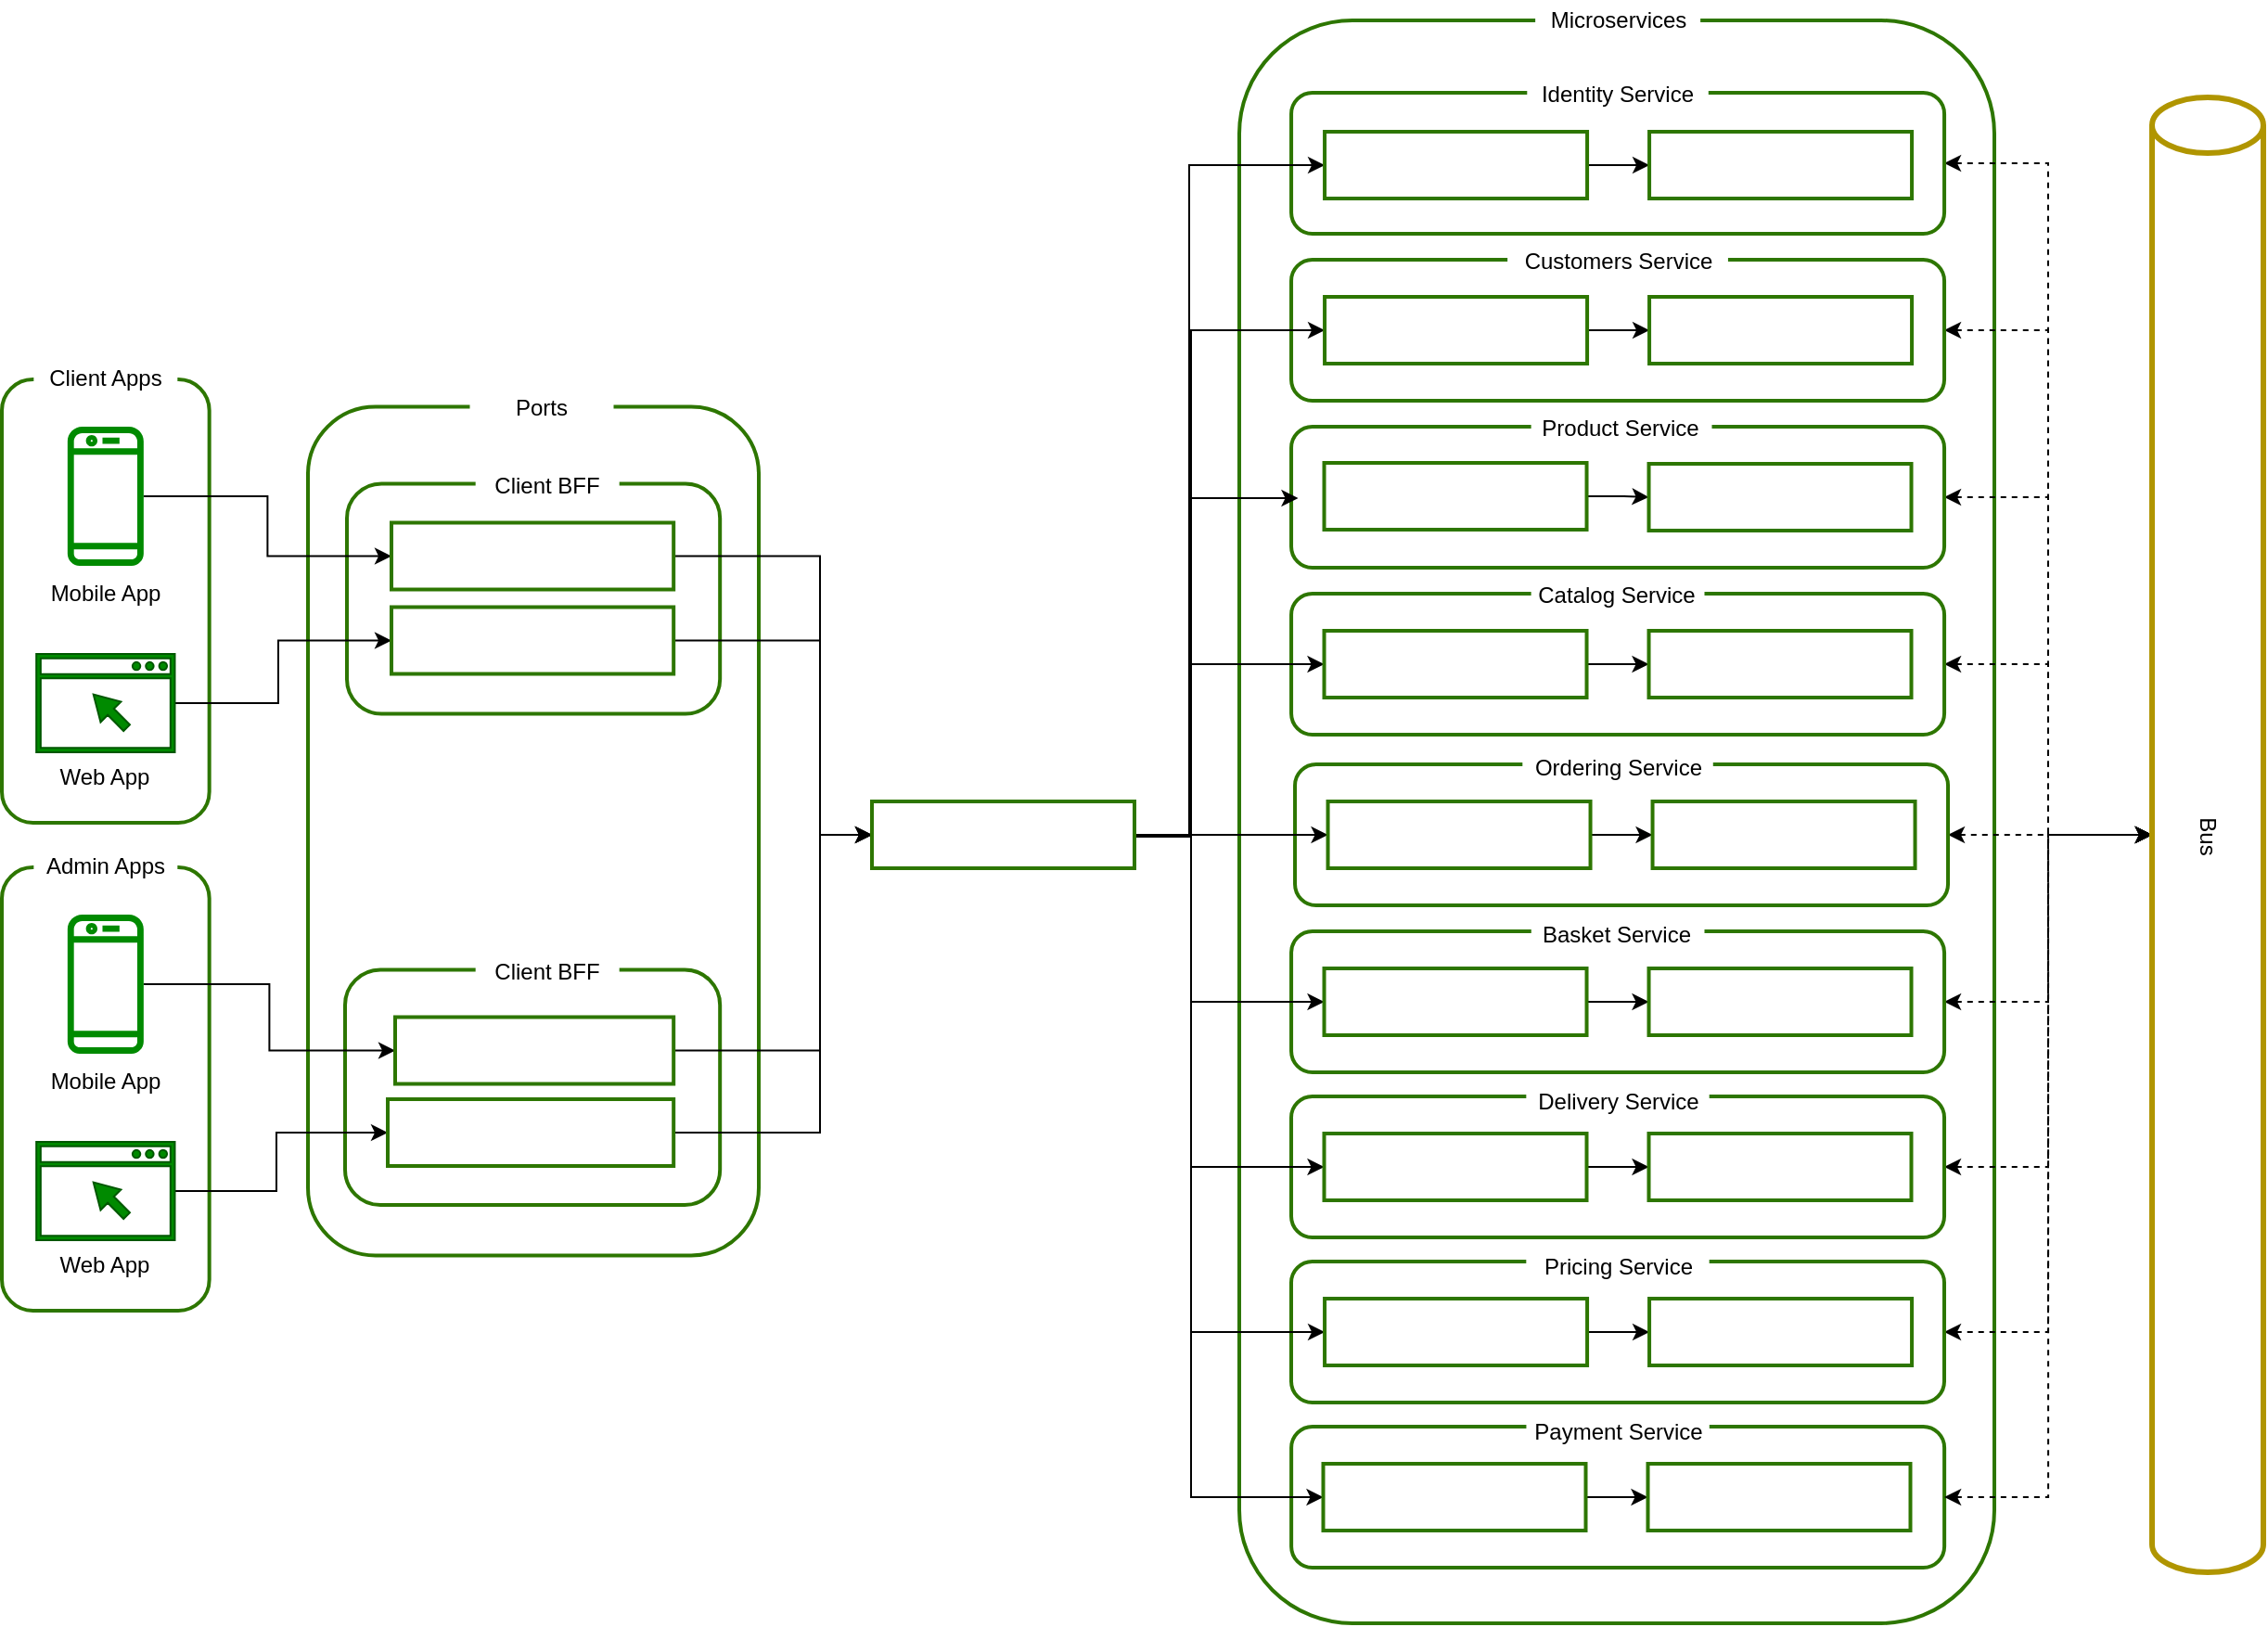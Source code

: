 <mxfile version="22.1.18" type="device">
  <diagram name="Page-1" id="bdQGN5pIrFs5_IVo6B-Q">
    <mxGraphModel dx="2074" dy="836" grid="0" gridSize="10" guides="1" tooltips="1" connect="1" arrows="1" fold="1" page="1" pageScale="1" pageWidth="1654" pageHeight="2336" background="none" math="0" shadow="0">
      <root>
        <mxCell id="0" />
        <mxCell id="1" parent="0" />
        <mxCell id="aueniZfWYt8jJbDQuJ_Y-94" value="" style="rounded=1;whiteSpace=wrap;html=1;fillColor=none;fontColor=#ffffff;strokeColor=#2D7600;strokeWidth=2;" parent="1" vertex="1">
          <mxGeometry x="765.06" y="815" width="352" height="76" as="geometry" />
        </mxCell>
        <mxCell id="neN4jb0UzOB4Iaav8h2Q-6" value="" style="rounded=1;whiteSpace=wrap;html=1;fillColor=none;fontColor=#ffffff;strokeColor=#2D7600;strokeWidth=2;" parent="1" vertex="1">
          <mxGeometry x="235" y="265.25" width="243" height="457.5" as="geometry" />
        </mxCell>
        <mxCell id="neN4jb0UzOB4Iaav8h2Q-7" value="Ports" style="text;html=1;strokeColor=none;fillColor=default;align=center;verticalAlign=middle;whiteSpace=wrap;rounded=0;" parent="1" vertex="1">
          <mxGeometry x="322.25" y="255.25" width="77.5" height="21.5" as="geometry" />
        </mxCell>
        <mxCell id="neN4jb0UzOB4Iaav8h2Q-3" value="" style="rounded=1;whiteSpace=wrap;html=1;fillColor=none;fontColor=#ffffff;strokeColor=#2D7600;strokeWidth=2;" parent="1" vertex="1">
          <mxGeometry x="737" y="57" width="407" height="864" as="geometry" />
        </mxCell>
        <mxCell id="neN4jb0UzOB4Iaav8h2Q-4" value="Microservices" style="text;html=1;strokeColor=none;fillColor=default;align=center;verticalAlign=middle;whiteSpace=wrap;rounded=0;" parent="1" vertex="1">
          <mxGeometry x="896.56" y="46" width="89" height="21.5" as="geometry" />
        </mxCell>
        <mxCell id="aueniZfWYt8jJbDQuJ_Y-117" style="edgeStyle=orthogonalEdgeStyle;rounded=0;orthogonalLoop=1;jettySize=auto;html=1;exitX=1;exitY=0.5;exitDx=0;exitDy=0;entryX=0;entryY=0.5;entryDx=0;entryDy=0;startArrow=classic;startFill=1;dashed=1;entryPerimeter=0;" parent="1" source="aueniZfWYt8jJbDQuJ_Y-90" target="neN4jb0UzOB4Iaav8h2Q-1" edge="1">
          <mxGeometry relative="1" as="geometry">
            <mxPoint x="1228.94" y="496" as="targetPoint" />
          </mxGeometry>
        </mxCell>
        <mxCell id="aueniZfWYt8jJbDQuJ_Y-90" value="" style="rounded=1;whiteSpace=wrap;html=1;fillColor=none;fontColor=#ffffff;strokeColor=#2D7600;strokeWidth=2;" parent="1" vertex="1">
          <mxGeometry x="765.01" y="637" width="352" height="76" as="geometry" />
        </mxCell>
        <mxCell id="aueniZfWYt8jJbDQuJ_Y-91" value="Delivery Service" style="text;html=1;strokeColor=none;fillColor=default;align=center;verticalAlign=middle;whiteSpace=wrap;rounded=0;" parent="1" vertex="1">
          <mxGeometry x="891.67" y="629" width="98.67" height="21.5" as="geometry" />
        </mxCell>
        <mxCell id="aueniZfWYt8jJbDQuJ_Y-112" style="edgeStyle=orthogonalEdgeStyle;rounded=0;orthogonalLoop=1;jettySize=auto;html=1;entryX=0;entryY=0.5;entryDx=0;entryDy=0;startArrow=classic;startFill=1;dashed=1;entryPerimeter=0;" parent="1" source="aueniZfWYt8jJbDQuJ_Y-79" target="neN4jb0UzOB4Iaav8h2Q-1" edge="1">
          <mxGeometry relative="1" as="geometry">
            <mxPoint x="1228.94" y="496" as="targetPoint" />
          </mxGeometry>
        </mxCell>
        <mxCell id="aueniZfWYt8jJbDQuJ_Y-79" value="" style="rounded=1;whiteSpace=wrap;html=1;fillColor=none;fontColor=#ffffff;strokeColor=#2D7600;strokeWidth=2;" parent="1" vertex="1">
          <mxGeometry x="765.02" y="276" width="352" height="76" as="geometry" />
        </mxCell>
        <mxCell id="aueniZfWYt8jJbDQuJ_Y-118" style="edgeStyle=orthogonalEdgeStyle;rounded=0;orthogonalLoop=1;jettySize=auto;html=1;exitX=1;exitY=0.5;exitDx=0;exitDy=0;entryX=0;entryY=0.5;entryDx=0;entryDy=0;startArrow=classic;startFill=1;dashed=1;entryPerimeter=0;" parent="1" source="aueniZfWYt8jJbDQuJ_Y-92" target="neN4jb0UzOB4Iaav8h2Q-1" edge="1">
          <mxGeometry relative="1" as="geometry">
            <mxPoint x="1228.94" y="496" as="targetPoint" />
          </mxGeometry>
        </mxCell>
        <mxCell id="aueniZfWYt8jJbDQuJ_Y-92" value="" style="rounded=1;whiteSpace=wrap;html=1;fillColor=none;fontColor=#ffffff;strokeColor=#2D7600;strokeWidth=2;" parent="1" vertex="1">
          <mxGeometry x="765.0" y="726" width="352" height="76" as="geometry" />
        </mxCell>
        <mxCell id="aueniZfWYt8jJbDQuJ_Y-93" value="Pricing Service" style="text;html=1;strokeColor=none;fillColor=default;align=center;verticalAlign=middle;whiteSpace=wrap;rounded=0;" parent="1" vertex="1">
          <mxGeometry x="891.66" y="718" width="98.67" height="21.5" as="geometry" />
        </mxCell>
        <mxCell id="aueniZfWYt8jJbDQuJ_Y-116" style="edgeStyle=orthogonalEdgeStyle;rounded=0;orthogonalLoop=1;jettySize=auto;html=1;exitX=1;exitY=0.5;exitDx=0;exitDy=0;entryX=0;entryY=0.5;entryDx=0;entryDy=0;startArrow=classic;startFill=1;dashed=1;entryPerimeter=0;" parent="1" source="aueniZfWYt8jJbDQuJ_Y-88" target="neN4jb0UzOB4Iaav8h2Q-1" edge="1">
          <mxGeometry relative="1" as="geometry">
            <mxPoint x="1228.94" y="496" as="targetPoint" />
          </mxGeometry>
        </mxCell>
        <mxCell id="aueniZfWYt8jJbDQuJ_Y-88" value="" style="rounded=1;whiteSpace=wrap;html=1;fillColor=none;fontColor=#ffffff;strokeColor=#2D7600;strokeWidth=2;" parent="1" vertex="1">
          <mxGeometry x="765.03" y="548" width="352" height="76" as="geometry" />
        </mxCell>
        <mxCell id="aueniZfWYt8jJbDQuJ_Y-89" value="Basket Service" style="text;html=1;strokeColor=none;fillColor=default;align=center;verticalAlign=middle;whiteSpace=wrap;rounded=0;" parent="1" vertex="1">
          <mxGeometry x="894.38" y="539" width="93.37" height="21.5" as="geometry" />
        </mxCell>
        <mxCell id="aueniZfWYt8jJbDQuJ_Y-114" style="edgeStyle=orthogonalEdgeStyle;rounded=0;orthogonalLoop=1;jettySize=auto;html=1;exitX=1;exitY=0.5;exitDx=0;exitDy=0;entryX=0;entryY=0.5;entryDx=0;entryDy=0;startArrow=classic;startFill=1;dashed=1;entryPerimeter=0;" parent="1" source="aueniZfWYt8jJbDQuJ_Y-86" target="neN4jb0UzOB4Iaav8h2Q-1" edge="1">
          <mxGeometry relative="1" as="geometry">
            <mxPoint x="1228.94" y="496" as="targetPoint" />
          </mxGeometry>
        </mxCell>
        <mxCell id="aueniZfWYt8jJbDQuJ_Y-86" value="" style="rounded=1;whiteSpace=wrap;html=1;fillColor=none;fontColor=#ffffff;strokeColor=#2D7600;strokeWidth=2;" parent="1" vertex="1">
          <mxGeometry x="767.02" y="458" width="352" height="76" as="geometry" />
        </mxCell>
        <mxCell id="aueniZfWYt8jJbDQuJ_Y-87" value="Ordering Service" style="text;html=1;strokeColor=none;fillColor=default;align=center;verticalAlign=middle;whiteSpace=wrap;rounded=0;" parent="1" vertex="1">
          <mxGeometry x="889.65" y="449.5" width="102.73" height="21.5" as="geometry" />
        </mxCell>
        <mxCell id="aueniZfWYt8jJbDQuJ_Y-113" style="edgeStyle=orthogonalEdgeStyle;rounded=0;orthogonalLoop=1;jettySize=auto;html=1;exitX=1;exitY=0.5;exitDx=0;exitDy=0;entryX=0;entryY=0.5;entryDx=0;entryDy=0;startArrow=classic;startFill=1;dashed=1;entryPerimeter=0;" parent="1" source="aueniZfWYt8jJbDQuJ_Y-81" target="neN4jb0UzOB4Iaav8h2Q-1" edge="1">
          <mxGeometry relative="1" as="geometry">
            <mxPoint x="1228.94" y="496" as="targetPoint" />
          </mxGeometry>
        </mxCell>
        <mxCell id="aueniZfWYt8jJbDQuJ_Y-81" value="" style="rounded=1;whiteSpace=wrap;html=1;fillColor=none;fontColor=#ffffff;strokeColor=#2D7600;strokeWidth=2;" parent="1" vertex="1">
          <mxGeometry x="765.03" y="366" width="352" height="76" as="geometry" />
        </mxCell>
        <mxCell id="aueniZfWYt8jJbDQuJ_Y-82" value="Catalog Service" style="text;html=1;strokeColor=none;fillColor=default;align=center;verticalAlign=middle;whiteSpace=wrap;rounded=0;" parent="1" vertex="1">
          <mxGeometry x="894.31" y="356" width="93.44" height="21.5" as="geometry" />
        </mxCell>
        <mxCell id="aueniZfWYt8jJbDQuJ_Y-111" style="edgeStyle=orthogonalEdgeStyle;rounded=0;orthogonalLoop=1;jettySize=auto;html=1;exitX=1;exitY=0.5;exitDx=0;exitDy=0;entryX=0;entryY=0.5;entryDx=0;entryDy=0;startArrow=classic;startFill=1;dashed=1;entryPerimeter=0;" parent="1" source="aueniZfWYt8jJbDQuJ_Y-77" target="neN4jb0UzOB4Iaav8h2Q-1" edge="1">
          <mxGeometry relative="1" as="geometry">
            <mxPoint x="1228.94" y="496" as="targetPoint" />
          </mxGeometry>
        </mxCell>
        <mxCell id="aueniZfWYt8jJbDQuJ_Y-77" value="" style="rounded=1;whiteSpace=wrap;html=1;fillColor=none;fontColor=#ffffff;strokeColor=#2D7600;strokeWidth=2;" parent="1" vertex="1">
          <mxGeometry x="765.02" y="186" width="352" height="76" as="geometry" />
        </mxCell>
        <mxCell id="aueniZfWYt8jJbDQuJ_Y-78" value="Customers Service" style="text;html=1;strokeColor=none;fillColor=default;align=center;verticalAlign=middle;whiteSpace=wrap;rounded=0;" parent="1" vertex="1">
          <mxGeometry x="881.57" y="176" width="118.89" height="21.5" as="geometry" />
        </mxCell>
        <mxCell id="aueniZfWYt8jJbDQuJ_Y-110" style="edgeStyle=orthogonalEdgeStyle;rounded=0;orthogonalLoop=1;jettySize=auto;html=1;entryX=0;entryY=0.5;entryDx=0;entryDy=0;startArrow=classic;startFill=1;dashed=1;entryPerimeter=0;" parent="1" source="aueniZfWYt8jJbDQuJ_Y-75" target="neN4jb0UzOB4Iaav8h2Q-1" edge="1">
          <mxGeometry relative="1" as="geometry">
            <mxPoint x="1228.94" y="496" as="targetPoint" />
          </mxGeometry>
        </mxCell>
        <mxCell id="aueniZfWYt8jJbDQuJ_Y-75" value="" style="rounded=1;whiteSpace=wrap;html=1;fillColor=none;fontColor=#ffffff;strokeColor=#2D7600;strokeWidth=2;" parent="1" vertex="1">
          <mxGeometry x="765.03" y="96" width="352" height="76" as="geometry" />
        </mxCell>
        <mxCell id="aueniZfWYt8jJbDQuJ_Y-76" value="Identity Service" style="text;html=1;strokeColor=none;fillColor=default;align=center;verticalAlign=middle;whiteSpace=wrap;rounded=0;" parent="1" vertex="1">
          <mxGeometry x="892.15" y="86" width="97.75" height="21.5" as="geometry" />
        </mxCell>
        <mxCell id="aueniZfWYt8jJbDQuJ_Y-46" value="" style="rounded=1;whiteSpace=wrap;html=1;fillColor=none;fontColor=#ffffff;strokeColor=#2D7600;strokeWidth=2;" parent="1" vertex="1">
          <mxGeometry x="255" y="568.75" width="202.09" height="126.75" as="geometry" />
        </mxCell>
        <mxCell id="aueniZfWYt8jJbDQuJ_Y-47" value="Client BFF" style="text;html=1;strokeColor=none;fillColor=default;align=center;verticalAlign=middle;whiteSpace=wrap;rounded=0;" parent="1" vertex="1">
          <mxGeometry x="325.34" y="558.75" width="77.5" height="21.5" as="geometry" />
        </mxCell>
        <mxCell id="aueniZfWYt8jJbDQuJ_Y-44" value="" style="rounded=1;whiteSpace=wrap;html=1;fillColor=none;fontColor=#ffffff;strokeColor=#2D7600;strokeWidth=2;" parent="1" vertex="1">
          <mxGeometry x="256" y="306.75" width="201.09" height="124" as="geometry" />
        </mxCell>
        <mxCell id="aueniZfWYt8jJbDQuJ_Y-45" value="Client BFF" style="text;html=1;strokeColor=none;fillColor=default;align=center;verticalAlign=middle;whiteSpace=wrap;rounded=0;" parent="1" vertex="1">
          <mxGeometry x="325.34" y="296.75" width="77.5" height="21.5" as="geometry" />
        </mxCell>
        <mxCell id="aueniZfWYt8jJbDQuJ_Y-22" value="" style="rounded=1;whiteSpace=wrap;html=1;fillColor=none;fontColor=#ffffff;strokeColor=#2D7600;strokeWidth=2;" parent="1" vertex="1">
          <mxGeometry x="70" y="250.5" width="111.83" height="239" as="geometry" />
        </mxCell>
        <mxCell id="aueniZfWYt8jJbDQuJ_Y-28" value="" style="rounded=1;whiteSpace=wrap;html=1;fillColor=none;fontColor=#ffffff;strokeColor=#2D7600;strokeWidth=2;" parent="1" vertex="1">
          <mxGeometry x="70" y="513.5" width="111.83" height="239" as="geometry" />
        </mxCell>
        <mxCell id="neN4jb0UzOB4Iaav8h2Q-8" style="edgeStyle=orthogonalEdgeStyle;rounded=0;orthogonalLoop=1;jettySize=auto;html=1;entryX=0;entryY=0.5;entryDx=0;entryDy=0;" parent="1" source="aueniZfWYt8jJbDQuJ_Y-2" target="aueniZfWYt8jJbDQuJ_Y-18" edge="1">
          <mxGeometry relative="1" as="geometry" />
        </mxCell>
        <mxCell id="aueniZfWYt8jJbDQuJ_Y-2" value="" style="sketch=0;outlineConnect=0;fontColor=#ffffff;fillColor=#008a00;strokeColor=#005700;dashed=0;verticalLabelPosition=bottom;verticalAlign=top;align=center;html=1;fontSize=12;fontStyle=0;aspect=fixed;pointerEvents=1;shape=mxgraph.aws4.mobile_client;" parent="1" vertex="1">
          <mxGeometry x="105.42" y="274.5" width="41" height="78" as="geometry" />
        </mxCell>
        <mxCell id="neN4jb0UzOB4Iaav8h2Q-9" style="edgeStyle=orthogonalEdgeStyle;rounded=0;orthogonalLoop=1;jettySize=auto;html=1;entryX=0;entryY=0.5;entryDx=0;entryDy=0;" parent="1" source="aueniZfWYt8jJbDQuJ_Y-5" target="aueniZfWYt8jJbDQuJ_Y-19" edge="1">
          <mxGeometry relative="1" as="geometry">
            <Array as="points">
              <mxPoint x="219" y="425" />
              <mxPoint x="219" y="391" />
            </Array>
          </mxGeometry>
        </mxCell>
        <mxCell id="aueniZfWYt8jJbDQuJ_Y-5" value="" style="sketch=0;pointerEvents=1;shadow=0;dashed=0;html=1;strokeColor=#005700;fillColor=#008a00;aspect=fixed;labelPosition=center;verticalLabelPosition=bottom;verticalAlign=top;align=center;outlineConnect=0;shape=mxgraph.vvd.web_browser;fontColor=#ffffff;" parent="1" vertex="1">
          <mxGeometry x="88.59" y="398.5" width="74.65" height="53" as="geometry" />
        </mxCell>
        <mxCell id="aueniZfWYt8jJbDQuJ_Y-11" value="Mobile App" style="text;html=1;strokeColor=none;fillColor=none;align=center;verticalAlign=middle;whiteSpace=wrap;rounded=0;" parent="1" vertex="1">
          <mxGeometry x="90.92" y="355.5" width="70" height="21.5" as="geometry" />
        </mxCell>
        <mxCell id="aueniZfWYt8jJbDQuJ_Y-12" value="Web App" style="text;html=1;strokeColor=none;fillColor=none;align=center;verticalAlign=middle;whiteSpace=wrap;rounded=0;" parent="1" vertex="1">
          <mxGeometry x="99.24" y="454.5" width="53.35" height="21.5" as="geometry" />
        </mxCell>
        <mxCell id="aueniZfWYt8jJbDQuJ_Y-39" style="edgeStyle=orthogonalEdgeStyle;rounded=0;orthogonalLoop=1;jettySize=auto;html=1;entryX=0;entryY=0.5;entryDx=0;entryDy=0;" parent="1" source="aueniZfWYt8jJbDQuJ_Y-18" target="aueniZfWYt8jJbDQuJ_Y-32" edge="1">
          <mxGeometry relative="1" as="geometry">
            <Array as="points">
              <mxPoint x="511" y="346" />
              <mxPoint x="511" y="496" />
            </Array>
          </mxGeometry>
        </mxCell>
        <mxCell id="aueniZfWYt8jJbDQuJ_Y-18" value="Client Mobile BFF (6004)" style="rounded=0;whiteSpace=wrap;html=1;fillColor=none;fontColor=#ffffff;strokeColor=#2D7600;strokeWidth=2;" parent="1" vertex="1">
          <mxGeometry x="280" y="327.75" width="152.09" height="36" as="geometry" />
        </mxCell>
        <mxCell id="aueniZfWYt8jJbDQuJ_Y-40" style="edgeStyle=orthogonalEdgeStyle;rounded=0;orthogonalLoop=1;jettySize=auto;html=1;entryX=0;entryY=0.5;entryDx=0;entryDy=0;" parent="1" source="aueniZfWYt8jJbDQuJ_Y-19" target="aueniZfWYt8jJbDQuJ_Y-32" edge="1">
          <mxGeometry relative="1" as="geometry">
            <Array as="points">
              <mxPoint x="511" y="391" />
              <mxPoint x="511" y="496" />
            </Array>
          </mxGeometry>
        </mxCell>
        <mxCell id="aueniZfWYt8jJbDQuJ_Y-19" value="Client Web BFF (6002)" style="rounded=0;whiteSpace=wrap;html=1;fillColor=none;fontColor=#ffffff;strokeColor=#2D7600;strokeWidth=2;" parent="1" vertex="1">
          <mxGeometry x="280" y="373.25" width="152.09" height="36" as="geometry" />
        </mxCell>
        <mxCell id="aueniZfWYt8jJbDQuJ_Y-23" value="Client Apps" style="text;html=1;strokeColor=none;fillColor=default;align=center;verticalAlign=middle;whiteSpace=wrap;rounded=0;" parent="1" vertex="1">
          <mxGeometry x="87.17" y="239.5" width="77.5" height="21.5" as="geometry" />
        </mxCell>
        <mxCell id="neN4jb0UzOB4Iaav8h2Q-10" style="edgeStyle=orthogonalEdgeStyle;rounded=0;orthogonalLoop=1;jettySize=auto;html=1;entryX=0;entryY=0.5;entryDx=0;entryDy=0;" parent="1" source="aueniZfWYt8jJbDQuJ_Y-24" target="aueniZfWYt8jJbDQuJ_Y-30" edge="1">
          <mxGeometry relative="1" as="geometry" />
        </mxCell>
        <mxCell id="aueniZfWYt8jJbDQuJ_Y-24" value="" style="sketch=0;outlineConnect=0;fontColor=#ffffff;fillColor=#008a00;strokeColor=#005700;dashed=0;verticalLabelPosition=bottom;verticalAlign=top;align=center;html=1;fontSize=12;fontStyle=0;aspect=fixed;pointerEvents=1;shape=mxgraph.aws4.mobile_client;" parent="1" vertex="1">
          <mxGeometry x="105.42" y="537.5" width="41" height="78" as="geometry" />
        </mxCell>
        <mxCell id="neN4jb0UzOB4Iaav8h2Q-11" style="edgeStyle=orthogonalEdgeStyle;rounded=0;orthogonalLoop=1;jettySize=auto;html=1;entryX=0;entryY=0.5;entryDx=0;entryDy=0;" parent="1" source="aueniZfWYt8jJbDQuJ_Y-25" target="aueniZfWYt8jJbDQuJ_Y-31" edge="1">
          <mxGeometry relative="1" as="geometry">
            <Array as="points">
              <mxPoint x="218" y="688" />
              <mxPoint x="218" y="657" />
            </Array>
          </mxGeometry>
        </mxCell>
        <mxCell id="aueniZfWYt8jJbDQuJ_Y-25" value="" style="sketch=0;pointerEvents=1;shadow=0;dashed=0;html=1;strokeColor=#005700;fillColor=#008a00;aspect=fixed;labelPosition=center;verticalLabelPosition=bottom;verticalAlign=top;align=center;outlineConnect=0;shape=mxgraph.vvd.web_browser;fontColor=#ffffff;" parent="1" vertex="1">
          <mxGeometry x="88.59" y="661.5" width="74.65" height="53" as="geometry" />
        </mxCell>
        <mxCell id="aueniZfWYt8jJbDQuJ_Y-26" value="Mobile App" style="text;html=1;strokeColor=none;fillColor=none;align=center;verticalAlign=middle;whiteSpace=wrap;rounded=0;" parent="1" vertex="1">
          <mxGeometry x="90.92" y="618.5" width="70" height="21.5" as="geometry" />
        </mxCell>
        <mxCell id="aueniZfWYt8jJbDQuJ_Y-27" value="Web App" style="text;html=1;strokeColor=none;fillColor=none;align=center;verticalAlign=middle;whiteSpace=wrap;rounded=0;" parent="1" vertex="1">
          <mxGeometry x="99.24" y="717.5" width="53.35" height="21.5" as="geometry" />
        </mxCell>
        <mxCell id="aueniZfWYt8jJbDQuJ_Y-29" value="Admin Apps" style="text;html=1;strokeColor=none;fillColor=default;align=center;verticalAlign=middle;whiteSpace=wrap;rounded=0;" parent="1" vertex="1">
          <mxGeometry x="87.17" y="502.5" width="77.5" height="21.5" as="geometry" />
        </mxCell>
        <mxCell id="aueniZfWYt8jJbDQuJ_Y-41" style="edgeStyle=orthogonalEdgeStyle;rounded=0;orthogonalLoop=1;jettySize=auto;html=1;entryX=0;entryY=0.5;entryDx=0;entryDy=0;" parent="1" source="aueniZfWYt8jJbDQuJ_Y-30" target="aueniZfWYt8jJbDQuJ_Y-32" edge="1">
          <mxGeometry relative="1" as="geometry">
            <Array as="points">
              <mxPoint x="511" y="612" />
              <mxPoint x="511" y="496" />
            </Array>
          </mxGeometry>
        </mxCell>
        <mxCell id="aueniZfWYt8jJbDQuJ_Y-30" value="Admin Mobile BFF (6008)" style="rounded=0;whiteSpace=wrap;html=1;fillColor=none;fontColor=#ffffff;strokeColor=#2D7600;strokeWidth=2;" parent="1" vertex="1">
          <mxGeometry x="282" y="594.25" width="150.09" height="36" as="geometry" />
        </mxCell>
        <mxCell id="aueniZfWYt8jJbDQuJ_Y-43" style="edgeStyle=orthogonalEdgeStyle;rounded=0;orthogonalLoop=1;jettySize=auto;html=1;entryX=0;entryY=0.5;entryDx=0;entryDy=0;" parent="1" source="aueniZfWYt8jJbDQuJ_Y-31" target="aueniZfWYt8jJbDQuJ_Y-32" edge="1">
          <mxGeometry relative="1" as="geometry">
            <Array as="points">
              <mxPoint x="511" y="657" />
              <mxPoint x="511" y="496" />
            </Array>
          </mxGeometry>
        </mxCell>
        <mxCell id="aueniZfWYt8jJbDQuJ_Y-31" value="Admin Web BFF (6006)" style="rounded=0;whiteSpace=wrap;html=1;fillColor=none;fontColor=#ffffff;strokeColor=#2D7600;strokeWidth=2;" parent="1" vertex="1">
          <mxGeometry x="278" y="638.5" width="154.09" height="36" as="geometry" />
        </mxCell>
        <mxCell id="aueniZfWYt8jJbDQuJ_Y-96" style="edgeStyle=orthogonalEdgeStyle;rounded=0;orthogonalLoop=1;jettySize=auto;html=1;entryX=0;entryY=0.5;entryDx=0;entryDy=0;" parent="1" source="aueniZfWYt8jJbDQuJ_Y-32" target="aueniZfWYt8jJbDQuJ_Y-55" edge="1">
          <mxGeometry relative="1" as="geometry">
            <Array as="points">
              <mxPoint x="710" y="496" />
              <mxPoint x="710" y="135" />
            </Array>
          </mxGeometry>
        </mxCell>
        <mxCell id="aueniZfWYt8jJbDQuJ_Y-97" style="edgeStyle=orthogonalEdgeStyle;rounded=0;orthogonalLoop=1;jettySize=auto;html=1;entryX=0;entryY=0.5;entryDx=0;entryDy=0;" parent="1" source="aueniZfWYt8jJbDQuJ_Y-32" target="aueniZfWYt8jJbDQuJ_Y-52" edge="1">
          <mxGeometry relative="1" as="geometry">
            <Array as="points">
              <mxPoint x="711" y="496" />
              <mxPoint x="711" y="224" />
            </Array>
          </mxGeometry>
        </mxCell>
        <mxCell id="aueniZfWYt8jJbDQuJ_Y-99" style="edgeStyle=orthogonalEdgeStyle;rounded=0;orthogonalLoop=1;jettySize=auto;html=1;entryX=0;entryY=0.5;entryDx=0;entryDy=0;" parent="1" edge="1">
          <mxGeometry relative="1" as="geometry">
            <mxPoint x="680.49" y="497" as="sourcePoint" />
            <mxPoint x="768.75" y="314.5" as="targetPoint" />
            <Array as="points">
              <mxPoint x="711" y="497" />
              <mxPoint x="711" y="315" />
            </Array>
          </mxGeometry>
        </mxCell>
        <mxCell id="aueniZfWYt8jJbDQuJ_Y-100" style="edgeStyle=orthogonalEdgeStyle;rounded=0;orthogonalLoop=1;jettySize=auto;html=1;entryX=0;entryY=0.5;entryDx=0;entryDy=0;" parent="1" source="aueniZfWYt8jJbDQuJ_Y-32" target="aueniZfWYt8jJbDQuJ_Y-84" edge="1">
          <mxGeometry relative="1" as="geometry">
            <Array as="points">
              <mxPoint x="710" y="496" />
              <mxPoint x="710" y="404" />
            </Array>
          </mxGeometry>
        </mxCell>
        <mxCell id="aueniZfWYt8jJbDQuJ_Y-101" style="edgeStyle=orthogonalEdgeStyle;rounded=0;orthogonalLoop=1;jettySize=auto;html=1;entryX=0;entryY=0.5;entryDx=0;entryDy=0;" parent="1" source="aueniZfWYt8jJbDQuJ_Y-32" target="aueniZfWYt8jJbDQuJ_Y-50" edge="1">
          <mxGeometry relative="1" as="geometry" />
        </mxCell>
        <mxCell id="aueniZfWYt8jJbDQuJ_Y-102" style="edgeStyle=orthogonalEdgeStyle;rounded=0;orthogonalLoop=1;jettySize=auto;html=1;entryX=0;entryY=0.5;entryDx=0;entryDy=0;" parent="1" source="aueniZfWYt8jJbDQuJ_Y-32" target="aueniZfWYt8jJbDQuJ_Y-51" edge="1">
          <mxGeometry relative="1" as="geometry">
            <Array as="points">
              <mxPoint x="711" y="496" />
              <mxPoint x="711" y="586" />
            </Array>
          </mxGeometry>
        </mxCell>
        <mxCell id="aueniZfWYt8jJbDQuJ_Y-104" style="edgeStyle=orthogonalEdgeStyle;rounded=0;orthogonalLoop=1;jettySize=auto;html=1;entryX=0;entryY=0.5;entryDx=0;entryDy=0;" parent="1" source="aueniZfWYt8jJbDQuJ_Y-32" target="aueniZfWYt8jJbDQuJ_Y-53" edge="1">
          <mxGeometry relative="1" as="geometry">
            <Array as="points">
              <mxPoint x="711" y="496" />
              <mxPoint x="711" y="675" />
            </Array>
          </mxGeometry>
        </mxCell>
        <mxCell id="aueniZfWYt8jJbDQuJ_Y-105" style="edgeStyle=orthogonalEdgeStyle;rounded=0;orthogonalLoop=1;jettySize=auto;html=1;entryX=0;entryY=0.5;entryDx=0;entryDy=0;" parent="1" source="aueniZfWYt8jJbDQuJ_Y-32" target="aueniZfWYt8jJbDQuJ_Y-54" edge="1">
          <mxGeometry relative="1" as="geometry">
            <Array as="points">
              <mxPoint x="711" y="496" />
              <mxPoint x="711" y="764" />
            </Array>
          </mxGeometry>
        </mxCell>
        <mxCell id="hLFRL0wPnBaLnwZkZ4al-4" style="edgeStyle=orthogonalEdgeStyle;rounded=0;orthogonalLoop=1;jettySize=auto;html=1;entryX=0;entryY=0.5;entryDx=0;entryDy=0;" edge="1" parent="1" source="aueniZfWYt8jJbDQuJ_Y-32" target="hLFRL0wPnBaLnwZkZ4al-2">
          <mxGeometry relative="1" as="geometry">
            <Array as="points">
              <mxPoint x="711" y="496" />
              <mxPoint x="711" y="853" />
            </Array>
          </mxGeometry>
        </mxCell>
        <mxCell id="aueniZfWYt8jJbDQuJ_Y-32" value="Gateway (7002)" style="rounded=0;whiteSpace=wrap;html=1;fillColor=none;fontColor=#ffffff;strokeColor=#2D7600;strokeWidth=2;" parent="1" vertex="1">
          <mxGeometry x="539" y="478" width="141.5" height="36" as="geometry" />
        </mxCell>
        <mxCell id="aueniZfWYt8jJbDQuJ_Y-63" style="edgeStyle=orthogonalEdgeStyle;rounded=0;orthogonalLoop=1;jettySize=auto;html=1;entryX=0;entryY=0.5;entryDx=0;entryDy=0;" parent="1" source="aueniZfWYt8jJbDQuJ_Y-48" target="aueniZfWYt8jJbDQuJ_Y-62" edge="1">
          <mxGeometry relative="1" as="geometry" />
        </mxCell>
        <mxCell id="aueniZfWYt8jJbDQuJ_Y-48" value="Product&amp;nbsp;API (8202)" style="rounded=0;whiteSpace=wrap;html=1;fillColor=none;fontColor=#ffffff;strokeColor=#2D7600;strokeWidth=2;" parent="1" vertex="1">
          <mxGeometry x="782.76" y="295.5" width="141.5" height="36" as="geometry" />
        </mxCell>
        <mxCell id="aueniZfWYt8jJbDQuJ_Y-67" style="edgeStyle=orthogonalEdgeStyle;rounded=0;orthogonalLoop=1;jettySize=auto;html=1;entryX=0;entryY=0.5;entryDx=0;entryDy=0;" parent="1" source="aueniZfWYt8jJbDQuJ_Y-50" target="aueniZfWYt8jJbDQuJ_Y-66" edge="1">
          <mxGeometry relative="1" as="geometry" />
        </mxCell>
        <mxCell id="aueniZfWYt8jJbDQuJ_Y-50" value="Ordering&amp;nbsp;API&amp;nbsp;(8402)" style="rounded=0;whiteSpace=wrap;html=1;fillColor=none;fontColor=#ffffff;strokeColor=#2D7600;strokeWidth=2;" parent="1" vertex="1">
          <mxGeometry x="784.77" y="478" width="141.5" height="36" as="geometry" />
        </mxCell>
        <mxCell id="aueniZfWYt8jJbDQuJ_Y-69" style="edgeStyle=orthogonalEdgeStyle;rounded=0;orthogonalLoop=1;jettySize=auto;html=1;entryX=0;entryY=0.5;entryDx=0;entryDy=0;" parent="1" source="aueniZfWYt8jJbDQuJ_Y-51" target="aueniZfWYt8jJbDQuJ_Y-68" edge="1">
          <mxGeometry relative="1" as="geometry" />
        </mxCell>
        <mxCell id="aueniZfWYt8jJbDQuJ_Y-51" value="Basket&amp;nbsp;API&amp;nbsp;(8502)" style="rounded=0;whiteSpace=wrap;html=1;fillColor=none;fontColor=#ffffff;strokeColor=#2D7600;strokeWidth=2;" parent="1" vertex="1">
          <mxGeometry x="782.76" y="568" width="141.5" height="36" as="geometry" />
        </mxCell>
        <mxCell id="aueniZfWYt8jJbDQuJ_Y-61" style="edgeStyle=orthogonalEdgeStyle;rounded=0;orthogonalLoop=1;jettySize=auto;html=1;entryX=0;entryY=0.5;entryDx=0;entryDy=0;" parent="1" source="aueniZfWYt8jJbDQuJ_Y-52" target="aueniZfWYt8jJbDQuJ_Y-58" edge="1">
          <mxGeometry relative="1" as="geometry" />
        </mxCell>
        <mxCell id="aueniZfWYt8jJbDQuJ_Y-52" value="Customers API (8102)" style="rounded=0;whiteSpace=wrap;html=1;fillColor=none;fontColor=#ffffff;strokeColor=#2D7600;strokeWidth=2;" parent="1" vertex="1">
          <mxGeometry x="783.03" y="206" width="141.5" height="36" as="geometry" />
        </mxCell>
        <mxCell id="aueniZfWYt8jJbDQuJ_Y-71" style="edgeStyle=orthogonalEdgeStyle;rounded=0;orthogonalLoop=1;jettySize=auto;html=1;entryX=0;entryY=0.5;entryDx=0;entryDy=0;" parent="1" source="aueniZfWYt8jJbDQuJ_Y-53" target="aueniZfWYt8jJbDQuJ_Y-70" edge="1">
          <mxGeometry relative="1" as="geometry" />
        </mxCell>
        <mxCell id="aueniZfWYt8jJbDQuJ_Y-53" value="Delivery&amp;nbsp;API&amp;nbsp;(8602)" style="rounded=0;whiteSpace=wrap;html=1;fillColor=none;fontColor=#ffffff;strokeColor=#2D7600;strokeWidth=2;" parent="1" vertex="1">
          <mxGeometry x="782.75" y="657" width="141.5" height="36" as="geometry" />
        </mxCell>
        <mxCell id="aueniZfWYt8jJbDQuJ_Y-73" style="edgeStyle=orthogonalEdgeStyle;rounded=0;orthogonalLoop=1;jettySize=auto;html=1;entryX=0;entryY=0.5;entryDx=0;entryDy=0;" parent="1" source="aueniZfWYt8jJbDQuJ_Y-54" target="aueniZfWYt8jJbDQuJ_Y-72" edge="1">
          <mxGeometry relative="1" as="geometry" />
        </mxCell>
        <mxCell id="aueniZfWYt8jJbDQuJ_Y-54" value="Pricing API&amp;nbsp;(8702)" style="rounded=0;whiteSpace=wrap;html=1;fillColor=none;fontColor=#ffffff;strokeColor=#2D7600;strokeWidth=2;" parent="1" vertex="1">
          <mxGeometry x="783.03" y="746" width="141.5" height="36" as="geometry" />
        </mxCell>
        <mxCell id="aueniZfWYt8jJbDQuJ_Y-60" style="edgeStyle=orthogonalEdgeStyle;rounded=0;orthogonalLoop=1;jettySize=auto;html=1;entryX=0;entryY=0.5;entryDx=0;entryDy=0;" parent="1" source="aueniZfWYt8jJbDQuJ_Y-55" target="aueniZfWYt8jJbDQuJ_Y-57" edge="1">
          <mxGeometry relative="1" as="geometry" />
        </mxCell>
        <mxCell id="aueniZfWYt8jJbDQuJ_Y-55" value="Identity API (8002)" style="rounded=0;whiteSpace=wrap;html=1;fillColor=none;fontColor=#ffffff;strokeColor=#2D7600;strokeWidth=2;" parent="1" vertex="1">
          <mxGeometry x="783.03" y="117" width="141.5" height="36" as="geometry" />
        </mxCell>
        <mxCell id="aueniZfWYt8jJbDQuJ_Y-57" value="PostgreSQL" style="rounded=0;whiteSpace=wrap;html=1;fillColor=none;fontColor=#ffffff;strokeColor=#2D7600;strokeWidth=2;" parent="1" vertex="1">
          <mxGeometry x="958.03" y="117" width="141.5" height="36" as="geometry" />
        </mxCell>
        <mxCell id="aueniZfWYt8jJbDQuJ_Y-58" value="PostgreSQL" style="rounded=0;whiteSpace=wrap;html=1;fillColor=none;fontColor=#ffffff;strokeColor=#2D7600;strokeWidth=2;" parent="1" vertex="1">
          <mxGeometry x="958.03" y="206" width="141.5" height="36" as="geometry" />
        </mxCell>
        <mxCell id="aueniZfWYt8jJbDQuJ_Y-62" value="PostgreSQL" style="rounded=0;whiteSpace=wrap;html=1;fillColor=none;fontColor=#ffffff;strokeColor=#2D7600;strokeWidth=2;" parent="1" vertex="1">
          <mxGeometry x="957.76" y="296" width="141.5" height="36" as="geometry" />
        </mxCell>
        <mxCell id="aueniZfWYt8jJbDQuJ_Y-66" value="PostgreSQL" style="rounded=0;whiteSpace=wrap;html=1;fillColor=none;fontColor=#ffffff;strokeColor=#2D7600;strokeWidth=2;" parent="1" vertex="1">
          <mxGeometry x="959.77" y="478" width="141.5" height="36" as="geometry" />
        </mxCell>
        <mxCell id="aueniZfWYt8jJbDQuJ_Y-68" value="Redis" style="rounded=0;whiteSpace=wrap;html=1;fillColor=none;fontColor=#ffffff;strokeColor=#2D7600;strokeWidth=2;" parent="1" vertex="1">
          <mxGeometry x="957.76" y="568" width="141.5" height="36" as="geometry" />
        </mxCell>
        <mxCell id="aueniZfWYt8jJbDQuJ_Y-70" value="PostgreSQL" style="rounded=0;whiteSpace=wrap;html=1;fillColor=none;fontColor=#ffffff;strokeColor=#2D7600;strokeWidth=2;" parent="1" vertex="1">
          <mxGeometry x="957.75" y="657" width="141.5" height="36" as="geometry" />
        </mxCell>
        <mxCell id="aueniZfWYt8jJbDQuJ_Y-72" value="PostgreSQL" style="rounded=0;whiteSpace=wrap;html=1;fillColor=none;fontColor=#ffffff;strokeColor=#2D7600;strokeWidth=2;" parent="1" vertex="1">
          <mxGeometry x="958.03" y="746" width="141.5" height="36" as="geometry" />
        </mxCell>
        <mxCell id="aueniZfWYt8jJbDQuJ_Y-80" value="Product Service" style="text;html=1;strokeColor=none;fillColor=default;align=center;verticalAlign=middle;whiteSpace=wrap;rounded=0;" parent="1" vertex="1">
          <mxGeometry x="894.31" y="266" width="97.43" height="21.5" as="geometry" />
        </mxCell>
        <mxCell id="aueniZfWYt8jJbDQuJ_Y-83" style="edgeStyle=orthogonalEdgeStyle;rounded=0;orthogonalLoop=1;jettySize=auto;html=1;entryX=0;entryY=0.5;entryDx=0;entryDy=0;" parent="1" source="aueniZfWYt8jJbDQuJ_Y-84" target="aueniZfWYt8jJbDQuJ_Y-85" edge="1">
          <mxGeometry relative="1" as="geometry" />
        </mxCell>
        <mxCell id="aueniZfWYt8jJbDQuJ_Y-84" value="Catalog&amp;nbsp;API&amp;nbsp;(8302)" style="rounded=0;whiteSpace=wrap;html=1;fillColor=none;fontColor=#ffffff;strokeColor=#2D7600;strokeWidth=2;" parent="1" vertex="1">
          <mxGeometry x="782.76" y="386" width="141.5" height="36" as="geometry" />
        </mxCell>
        <mxCell id="aueniZfWYt8jJbDQuJ_Y-85" value="PostgreSQL" style="rounded=0;whiteSpace=wrap;html=1;fillColor=none;fontColor=#ffffff;strokeColor=#2D7600;strokeWidth=2;" parent="1" vertex="1">
          <mxGeometry x="957.76" y="386" width="141.5" height="36" as="geometry" />
        </mxCell>
        <mxCell id="aueniZfWYt8jJbDQuJ_Y-120" style="edgeStyle=orthogonalEdgeStyle;rounded=0;orthogonalLoop=1;jettySize=auto;html=1;exitX=1;exitY=0.5;exitDx=0;exitDy=0;entryX=0;entryY=0.5;entryDx=0;entryDy=0;startArrow=classic;startFill=1;dashed=1;entryPerimeter=0;" parent="1" source="aueniZfWYt8jJbDQuJ_Y-94" target="neN4jb0UzOB4Iaav8h2Q-1" edge="1">
          <mxGeometry relative="1" as="geometry">
            <mxPoint x="1228.94" y="496" as="targetPoint" />
          </mxGeometry>
        </mxCell>
        <mxCell id="aueniZfWYt8jJbDQuJ_Y-95" value="Payment Service" style="text;html=1;strokeColor=none;fillColor=default;align=center;verticalAlign=middle;whiteSpace=wrap;rounded=0;" parent="1" vertex="1">
          <mxGeometry x="891.72" y="807" width="98.67" height="21.5" as="geometry" />
        </mxCell>
        <mxCell id="neN4jb0UzOB4Iaav8h2Q-1" value="" style="shape=cylinder3;whiteSpace=wrap;html=1;boundedLbl=1;backgroundOutline=1;size=15;fillColor=none;fontColor=#000000;strokeColor=#B09500;strokeWidth=3;" parent="1" vertex="1">
          <mxGeometry x="1229" y="98.5" width="60" height="795" as="geometry" />
        </mxCell>
        <mxCell id="neN4jb0UzOB4Iaav8h2Q-2" value="Bus" style="text;html=1;strokeColor=none;fillColor=none;align=center;verticalAlign=middle;whiteSpace=wrap;rounded=0;rotation=90;" parent="1" vertex="1">
          <mxGeometry x="1229" y="482" width="60" height="30" as="geometry" />
        </mxCell>
        <mxCell id="hLFRL0wPnBaLnwZkZ4al-1" style="edgeStyle=orthogonalEdgeStyle;rounded=0;orthogonalLoop=1;jettySize=auto;html=1;entryX=0;entryY=0.5;entryDx=0;entryDy=0;" edge="1" parent="1" source="hLFRL0wPnBaLnwZkZ4al-2" target="hLFRL0wPnBaLnwZkZ4al-3">
          <mxGeometry relative="1" as="geometry" />
        </mxCell>
        <mxCell id="hLFRL0wPnBaLnwZkZ4al-2" value="Payment API&amp;nbsp;(8802)" style="rounded=0;whiteSpace=wrap;html=1;fillColor=none;fontColor=#ffffff;strokeColor=#2D7600;strokeWidth=2;" vertex="1" parent="1">
          <mxGeometry x="782.25" y="835" width="141.5" height="36" as="geometry" />
        </mxCell>
        <mxCell id="hLFRL0wPnBaLnwZkZ4al-3" value="PostgreSQL" style="rounded=0;whiteSpace=wrap;html=1;fillColor=none;fontColor=#ffffff;strokeColor=#2D7600;strokeWidth=2;" vertex="1" parent="1">
          <mxGeometry x="957.25" y="835" width="141.5" height="36" as="geometry" />
        </mxCell>
      </root>
    </mxGraphModel>
  </diagram>
</mxfile>
